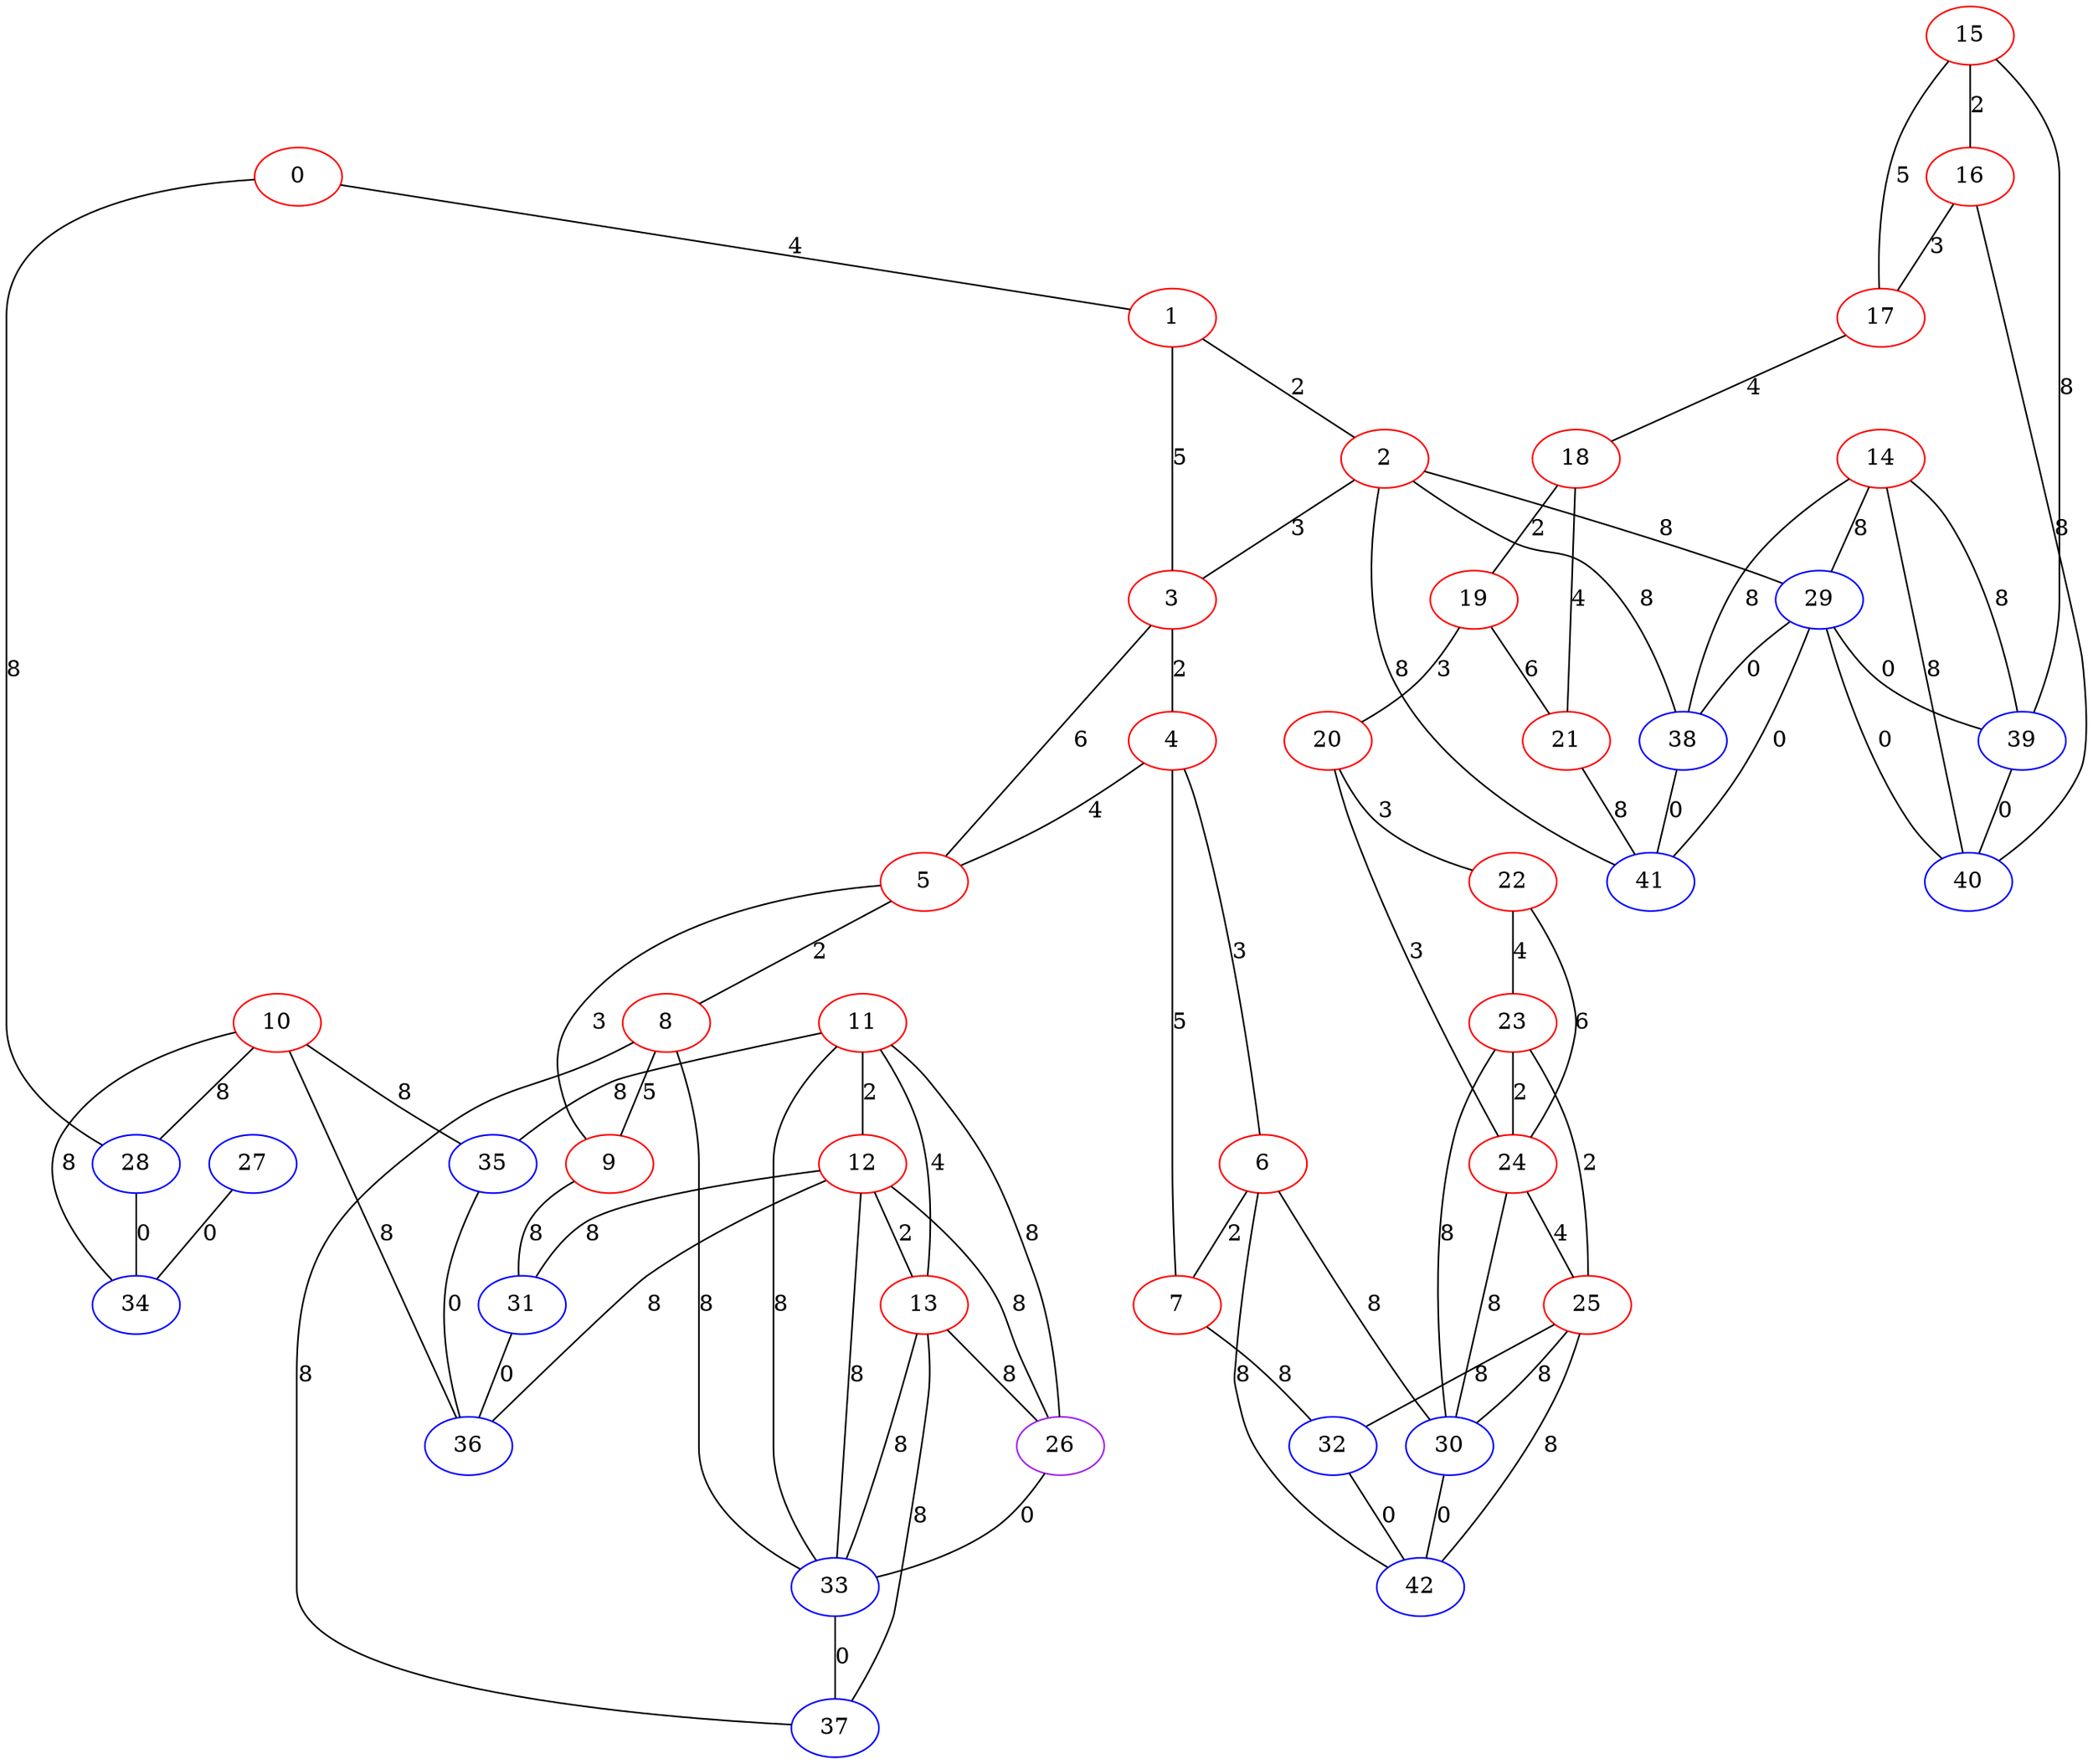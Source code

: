 graph "" {
0 [color=red, weight=1];
1 [color=red, weight=1];
2 [color=red, weight=1];
3 [color=red, weight=1];
4 [color=red, weight=1];
5 [color=red, weight=1];
6 [color=red, weight=1];
7 [color=red, weight=1];
8 [color=red, weight=1];
9 [color=red, weight=1];
10 [color=red, weight=1];
11 [color=red, weight=1];
12 [color=red, weight=1];
13 [color=red, weight=1];
14 [color=red, weight=1];
15 [color=red, weight=1];
16 [color=red, weight=1];
17 [color=red, weight=1];
18 [color=red, weight=1];
19 [color=red, weight=1];
20 [color=red, weight=1];
21 [color=red, weight=1];
22 [color=red, weight=1];
23 [color=red, weight=1];
24 [color=red, weight=1];
25 [color=red, weight=1];
26 [color=purple, weight=4];
27 [color=blue, weight=3];
28 [color=blue, weight=3];
29 [color=blue, weight=3];
30 [color=blue, weight=3];
31 [color=blue, weight=3];
32 [color=blue, weight=3];
33 [color=blue, weight=3];
34 [color=blue, weight=3];
35 [color=blue, weight=3];
36 [color=blue, weight=3];
37 [color=blue, weight=3];
38 [color=blue, weight=3];
39 [color=blue, weight=3];
40 [color=blue, weight=3];
41 [color=blue, weight=3];
42 [color=blue, weight=3];
0 -- 1  [key=0, label=4];
0 -- 28  [key=0, label=8];
1 -- 2  [key=0, label=2];
1 -- 3  [key=0, label=5];
2 -- 3  [key=0, label=3];
2 -- 29  [key=0, label=8];
2 -- 38  [key=0, label=8];
2 -- 41  [key=0, label=8];
3 -- 4  [key=0, label=2];
3 -- 5  [key=0, label=6];
4 -- 5  [key=0, label=4];
4 -- 6  [key=0, label=3];
4 -- 7  [key=0, label=5];
5 -- 8  [key=0, label=2];
5 -- 9  [key=0, label=3];
6 -- 42  [key=0, label=8];
6 -- 30  [key=0, label=8];
6 -- 7  [key=0, label=2];
7 -- 32  [key=0, label=8];
8 -- 9  [key=0, label=5];
8 -- 37  [key=0, label=8];
8 -- 33  [key=0, label=8];
9 -- 31  [key=0, label=8];
10 -- 28  [key=0, label=8];
10 -- 34  [key=0, label=8];
10 -- 35  [key=0, label=8];
10 -- 36  [key=0, label=8];
11 -- 33  [key=0, label=8];
11 -- 26  [key=0, label=8];
11 -- 35  [key=0, label=8];
11 -- 12  [key=0, label=2];
11 -- 13  [key=0, label=4];
12 -- 33  [key=0, label=8];
12 -- 36  [key=0, label=8];
12 -- 13  [key=0, label=2];
12 -- 26  [key=0, label=8];
12 -- 31  [key=0, label=8];
13 -- 33  [key=0, label=8];
13 -- 26  [key=0, label=8];
13 -- 37  [key=0, label=8];
14 -- 40  [key=0, label=8];
14 -- 29  [key=0, label=8];
14 -- 38  [key=0, label=8];
14 -- 39  [key=0, label=8];
15 -- 16  [key=0, label=2];
15 -- 17  [key=0, label=5];
15 -- 39  [key=0, label=8];
16 -- 40  [key=0, label=8];
16 -- 17  [key=0, label=3];
17 -- 18  [key=0, label=4];
18 -- 19  [key=0, label=2];
18 -- 21  [key=0, label=4];
19 -- 20  [key=0, label=3];
19 -- 21  [key=0, label=6];
20 -- 24  [key=0, label=3];
20 -- 22  [key=0, label=3];
21 -- 41  [key=0, label=8];
22 -- 24  [key=0, label=6];
22 -- 23  [key=0, label=4];
23 -- 24  [key=0, label=2];
23 -- 25  [key=0, label=2];
23 -- 30  [key=0, label=8];
24 -- 25  [key=0, label=4];
24 -- 30  [key=0, label=8];
25 -- 32  [key=0, label=8];
25 -- 42  [key=0, label=8];
25 -- 30  [key=0, label=8];
26 -- 33  [key=0, label=0];
27 -- 34  [key=0, label=0];
28 -- 34  [key=0, label=0];
29 -- 38  [key=0, label=0];
29 -- 39  [key=0, label=0];
29 -- 40  [key=0, label=0];
29 -- 41  [key=0, label=0];
30 -- 42  [key=0, label=0];
31 -- 36  [key=0, label=0];
32 -- 42  [key=0, label=0];
33 -- 37  [key=0, label=0];
35 -- 36  [key=0, label=0];
38 -- 41  [key=0, label=0];
39 -- 40  [key=0, label=0];
}
